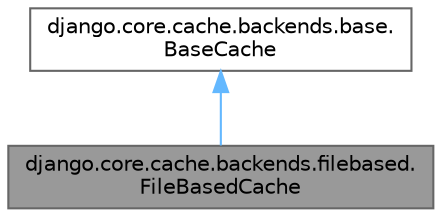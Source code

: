 digraph "django.core.cache.backends.filebased.FileBasedCache"
{
 // LATEX_PDF_SIZE
  bgcolor="transparent";
  edge [fontname=Helvetica,fontsize=10,labelfontname=Helvetica,labelfontsize=10];
  node [fontname=Helvetica,fontsize=10,shape=box,height=0.2,width=0.4];
  Node1 [id="Node000001",label="django.core.cache.backends.filebased.\lFileBasedCache",height=0.2,width=0.4,color="gray40", fillcolor="grey60", style="filled", fontcolor="black",tooltip=" "];
  Node2 -> Node1 [id="edge1_Node000001_Node000002",dir="back",color="steelblue1",style="solid",tooltip=" "];
  Node2 [id="Node000002",label="django.core.cache.backends.base.\lBaseCache",height=0.2,width=0.4,color="gray40", fillcolor="white", style="filled",URL="$classdjango_1_1core_1_1cache_1_1backends_1_1base_1_1_base_cache.html",tooltip=" "];
}

